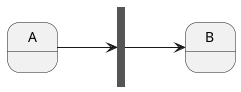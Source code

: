 {
  "sha1": "6poai2vpsosx3cjxibvufv7kd0a2dow",
  "insertion": {
    "when": "2024-05-30T20:48:21.014Z",
    "user": "plantuml@gmail.com"
  }
}
@startuml
left to right direction
state f <<fork>>
A --> f
f --> B
@enduml
